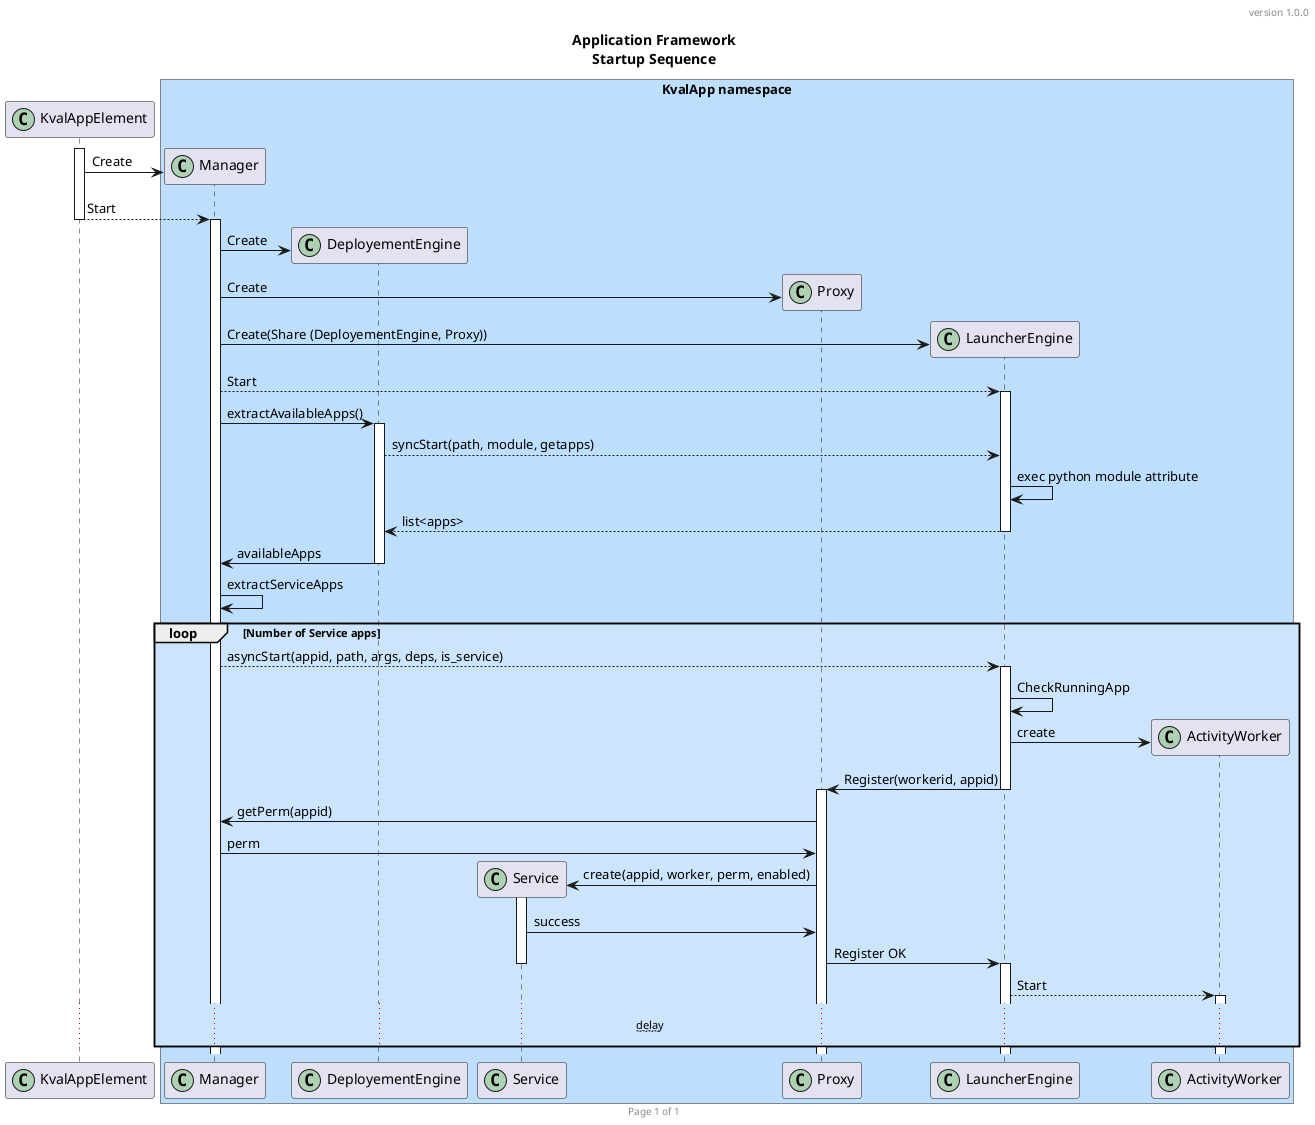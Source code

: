 @startuml
header version 1.0.0
title Application Framework\nStartup Sequence

participant KvalAppElement << (C,#ADD1B2) >>
box "KvalApp namespace" #BDDEFD
participant Manager << (C,#ADD1B2) >>
participant DeployementEngine << (C,#ADD1B2) >>
participant Service << (C,#ADD1B2) >>
participant Proxy << (C,#ADD1B2) >>
participant LauncherEngine << (C,#ADD1B2) >>
participant ActivityWorker << (C,#ADD1B2) >>
end box

activate KvalAppElement
create Manager
KvalAppElement -> Manager: Create
KvalAppElement --> Manager: Start
deactivate KvalAppElement
activate Manager
create DeployementEngine
Manager -> DeployementEngine: Create

create Proxy
Manager -> Proxy: Create
create LauncherEngine
Manager -> LauncherEngine: Create(Share (DeployementEngine, Proxy))
Manager --> LauncherEngine: Start
activate LauncherEngine

Manager -> DeployementEngine: extractAvailableApps()
activate DeployementEngine
    DeployementEngine --> LauncherEngine: syncStart(path, module, getapps)
    LauncherEngine -> LauncherEngine : exec python module attribute
    LauncherEngine --> DeployementEngine: list<apps>
    deactivate LauncherEngine
    DeployementEngine -> Manager: availableApps
deactivate DeployementEngine

Manager -> Manager: extractServiceApps

loop #CCE5FD Number of Service apps 
    Manager --> LauncherEngine: asyncStart(appid, path, args, deps, is_service)
    activate LauncherEngine
        LauncherEngine -> LauncherEngine: CheckRunningApp
        create ActivityWorker
        LauncherEngine -> ActivityWorker: create
        LauncherEngine -> Proxy: Register(workerid, appid)
    deactivate
    activate Proxy
        Proxy -> Manager: getPerm(appid)
        Manager -> Proxy: perm
        create Service
        Proxy -> Service: create(appid, worker, perm, enabled)
        activate Service
        Service -> Proxy: success
        Proxy -> LauncherEngine: Register OK
    deactivate
    activate LauncherEngine
        LauncherEngine --> ActivityWorker: Start
    activate ActivityWorker
        ... ~~delay~~ ...
end


footer Page %page% of %lastpage%
@enduml
